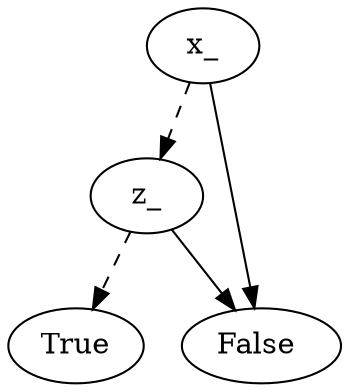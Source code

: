 digraph{    graph [margin=0];2286632966480[label=x_]2286632966320[label="z_"]
2286632966480 -> 2286632966320  [style=dashed]
2286632970320[label="True"]
2286632966320 -> 2286632970320 [style=dashed]
2286632967760[label="False "]
2286632966320 -> 2286632967760
2286632967760[label="False "]
2286632966480 -> 2286632967760
}